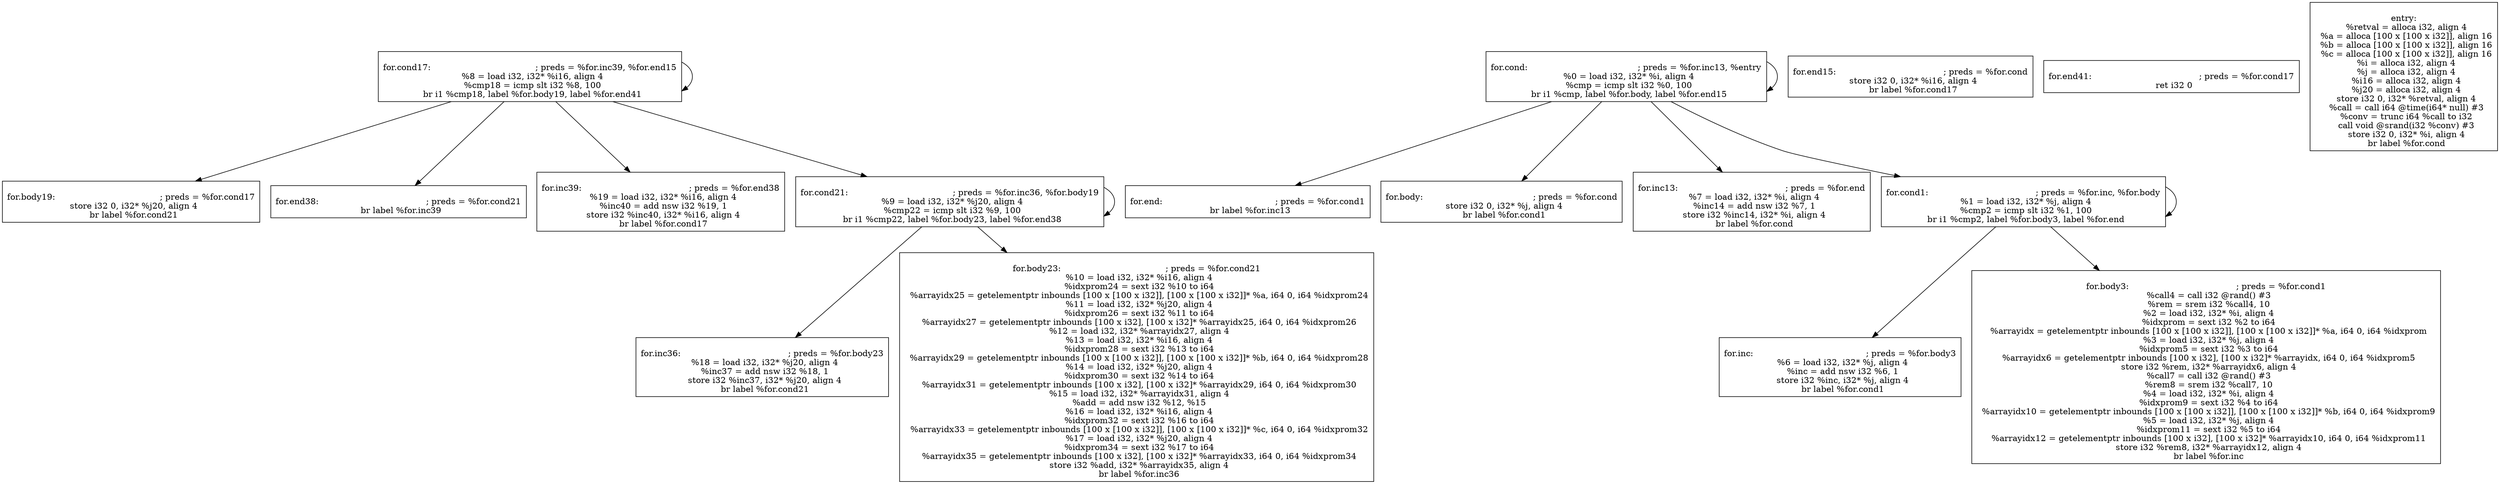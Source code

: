 
digraph G {


node21 [label="
for.inc36:                                        ; preds = %for.body23
  %18 = load i32, i32* %j20, align 4
  %inc37 = add nsw i32 %18, 1
  store i32 %inc37, i32* %j20, align 4
  br label %for.cond21
",shape=rectangle ]
node9 [label="
for.cond:                                         ; preds = %for.inc13, %entry
  %0 = load i32, i32* %i, align 4
  %cmp = icmp slt i32 %0, 100
  br i1 %cmp, label %for.body, label %for.end15
",shape=rectangle ]
node6 [label="
for.end15:                                        ; preds = %for.cond
  store i32 0, i32* %i16, align 4
  br label %for.cond17
",shape=rectangle ]
node8 [label="
for.end:                                          ; preds = %for.cond1
  br label %for.inc13
",shape=rectangle ]
node15 [label="
for.body19:                                       ; preds = %for.cond17
  store i32 0, i32* %j20, align 4
  br label %for.cond21
",shape=rectangle ]
node10 [label="
for.end38:                                        ; preds = %for.cond21
  br label %for.inc39
",shape=rectangle ]
node5 [label="
for.inc39:                                        ; preds = %for.end38
  %19 = load i32, i32* %i16, align 4
  %inc40 = add nsw i32 %19, 1
  store i32 %inc40, i32* %i16, align 4
  br label %for.cond17
",shape=rectangle ]
node17 [label="
for.body23:                                       ; preds = %for.cond21
  %10 = load i32, i32* %i16, align 4
  %idxprom24 = sext i32 %10 to i64
  %arrayidx25 = getelementptr inbounds [100 x [100 x i32]], [100 x [100 x i32]]* %a, i64 0, i64 %idxprom24
  %11 = load i32, i32* %j20, align 4
  %idxprom26 = sext i32 %11 to i64
  %arrayidx27 = getelementptr inbounds [100 x i32], [100 x i32]* %arrayidx25, i64 0, i64 %idxprom26
  %12 = load i32, i32* %arrayidx27, align 4
  %13 = load i32, i32* %i16, align 4
  %idxprom28 = sext i32 %13 to i64
  %arrayidx29 = getelementptr inbounds [100 x [100 x i32]], [100 x [100 x i32]]* %b, i64 0, i64 %idxprom28
  %14 = load i32, i32* %j20, align 4
  %idxprom30 = sext i32 %14 to i64
  %arrayidx31 = getelementptr inbounds [100 x i32], [100 x i32]* %arrayidx29, i64 0, i64 %idxprom30
  %15 = load i32, i32* %arrayidx31, align 4
  %add = add nsw i32 %12, %15
  %16 = load i32, i32* %i16, align 4
  %idxprom32 = sext i32 %16 to i64
  %arrayidx33 = getelementptr inbounds [100 x [100 x i32]], [100 x [100 x i32]]* %c, i64 0, i64 %idxprom32
  %17 = load i32, i32* %j20, align 4
  %idxprom34 = sext i32 %17 to i64
  %arrayidx35 = getelementptr inbounds [100 x i32], [100 x i32]* %arrayidx33, i64 0, i64 %idxprom34
  store i32 %add, i32* %arrayidx35, align 4
  br label %for.inc36
",shape=rectangle ]
node11 [label="
for.body:                                         ; preds = %for.cond
  store i32 0, i32* %j, align 4
  br label %for.cond1
",shape=rectangle ]
node18 [label="
for.inc:                                          ; preds = %for.body3
  %6 = load i32, i32* %j, align 4
  %inc = add nsw i32 %6, 1
  store i32 %inc, i32* %j, align 4
  br label %for.cond1
",shape=rectangle ]
node12 [label="
for.body3:                                        ; preds = %for.cond1
  %call4 = call i32 @rand() #3
  %rem = srem i32 %call4, 10
  %2 = load i32, i32* %i, align 4
  %idxprom = sext i32 %2 to i64
  %arrayidx = getelementptr inbounds [100 x [100 x i32]], [100 x [100 x i32]]* %a, i64 0, i64 %idxprom
  %3 = load i32, i32* %j, align 4
  %idxprom5 = sext i32 %3 to i64
  %arrayidx6 = getelementptr inbounds [100 x i32], [100 x i32]* %arrayidx, i64 0, i64 %idxprom5
  store i32 %rem, i32* %arrayidx6, align 4
  %call7 = call i32 @rand() #3
  %rem8 = srem i32 %call7, 10
  %4 = load i32, i32* %i, align 4
  %idxprom9 = sext i32 %4 to i64
  %arrayidx10 = getelementptr inbounds [100 x [100 x i32]], [100 x [100 x i32]]* %b, i64 0, i64 %idxprom9
  %5 = load i32, i32* %j, align 4
  %idxprom11 = sext i32 %5 to i64
  %arrayidx12 = getelementptr inbounds [100 x i32], [100 x i32]* %arrayidx10, i64 0, i64 %idxprom11
  store i32 %rem8, i32* %arrayidx12, align 4
  br label %for.inc
",shape=rectangle ]
node16 [label="
for.inc13:                                        ; preds = %for.end
  %7 = load i32, i32* %i, align 4
  %inc14 = add nsw i32 %7, 1
  store i32 %inc14, i32* %i, align 4
  br label %for.cond
",shape=rectangle ]
node19 [label="
for.end41:                                        ; preds = %for.cond17
  ret i32 0
",shape=rectangle ]
node13 [label="
for.cond17:                                       ; preds = %for.inc39, %for.end15
  %8 = load i32, i32* %i16, align 4
  %cmp18 = icmp slt i32 %8, 100
  br i1 %cmp18, label %for.body19, label %for.end41
",shape=rectangle ]
node7 [label="
for.cond1:                                        ; preds = %for.inc, %for.body
  %1 = load i32, i32* %j, align 4
  %cmp2 = icmp slt i32 %1, 100
  br i1 %cmp2, label %for.body3, label %for.end
",shape=rectangle ]
node14 [label="
entry:
  %retval = alloca i32, align 4
  %a = alloca [100 x [100 x i32]], align 16
  %b = alloca [100 x [100 x i32]], align 16
  %c = alloca [100 x [100 x i32]], align 16
  %i = alloca i32, align 4
  %j = alloca i32, align 4
  %i16 = alloca i32, align 4
  %j20 = alloca i32, align 4
  store i32 0, i32* %retval, align 4
  %call = call i64 @time(i64* null) #3
  %conv = trunc i64 %call to i32
  call void @srand(i32 %conv) #3
  store i32 0, i32* %i, align 4
  br label %for.cond
",shape=rectangle ]
node20 [label="
for.cond21:                                       ; preds = %for.inc36, %for.body19
  %9 = load i32, i32* %j20, align 4
  %cmp22 = icmp slt i32 %9, 100
  br i1 %cmp22, label %for.body23, label %for.end38
",shape=rectangle ]

node7->node18 [ ]
node13->node13 [ ]
node7->node7 [ ]
node9->node7 [ ]
node9->node11 [ ]
node13->node15 [ ]
node13->node10 [ ]
node9->node9 [ ]
node20->node20 [ ]
node13->node5 [ ]
node7->node12 [ ]
node20->node21 [ ]
node9->node8 [ ]
node20->node17 [ ]
node13->node20 [ ]
node9->node16 [ ]


}
